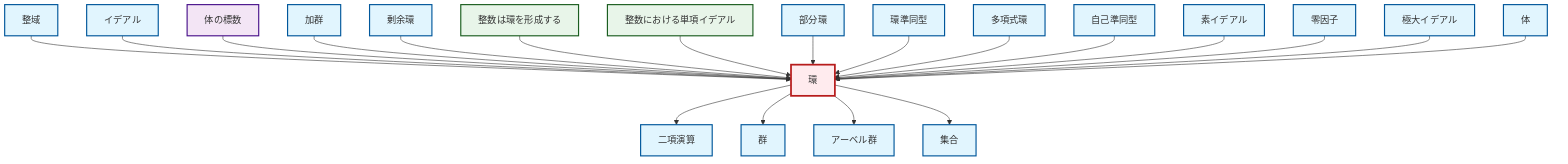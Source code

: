 graph TD
    classDef definition fill:#e1f5fe,stroke:#01579b,stroke-width:2px
    classDef theorem fill:#f3e5f5,stroke:#4a148c,stroke-width:2px
    classDef axiom fill:#fff3e0,stroke:#e65100,stroke-width:2px
    classDef example fill:#e8f5e9,stroke:#1b5e20,stroke-width:2px
    classDef current fill:#ffebee,stroke:#b71c1c,stroke-width:3px
    def-polynomial-ring["多項式環"]:::definition
    def-field["体"]:::definition
    def-ring["環"]:::definition
    def-subring["部分環"]:::definition
    def-quotient-ring["剰余環"]:::definition
    ex-integers-ring["整数は環を形成する"]:::example
    def-ring-homomorphism["環準同型"]:::definition
    def-zero-divisor["零因子"]:::definition
    def-abelian-group["アーベル群"]:::definition
    def-integral-domain["整域"]:::definition
    def-prime-ideal["素イデアル"]:::definition
    def-endomorphism["自己準同型"]:::definition
    def-module["加群"]:::definition
    def-ideal["イデアル"]:::definition
    def-group["群"]:::definition
    def-binary-operation["二項演算"]:::definition
    def-maximal-ideal["極大イデアル"]:::definition
    def-set["集合"]:::definition
    thm-field-characteristic["体の標数"]:::theorem
    ex-principal-ideal["整数における単項イデアル"]:::example
    def-integral-domain --> def-ring
    def-ring --> def-binary-operation
    def-ring --> def-group
    def-ideal --> def-ring
    thm-field-characteristic --> def-ring
    def-module --> def-ring
    def-quotient-ring --> def-ring
    ex-integers-ring --> def-ring
    ex-principal-ideal --> def-ring
    def-subring --> def-ring
    def-ring-homomorphism --> def-ring
    def-ring --> def-abelian-group
    def-polynomial-ring --> def-ring
    def-endomorphism --> def-ring
    def-ring --> def-set
    def-prime-ideal --> def-ring
    def-zero-divisor --> def-ring
    def-maximal-ideal --> def-ring
    def-field --> def-ring
    class def-ring current